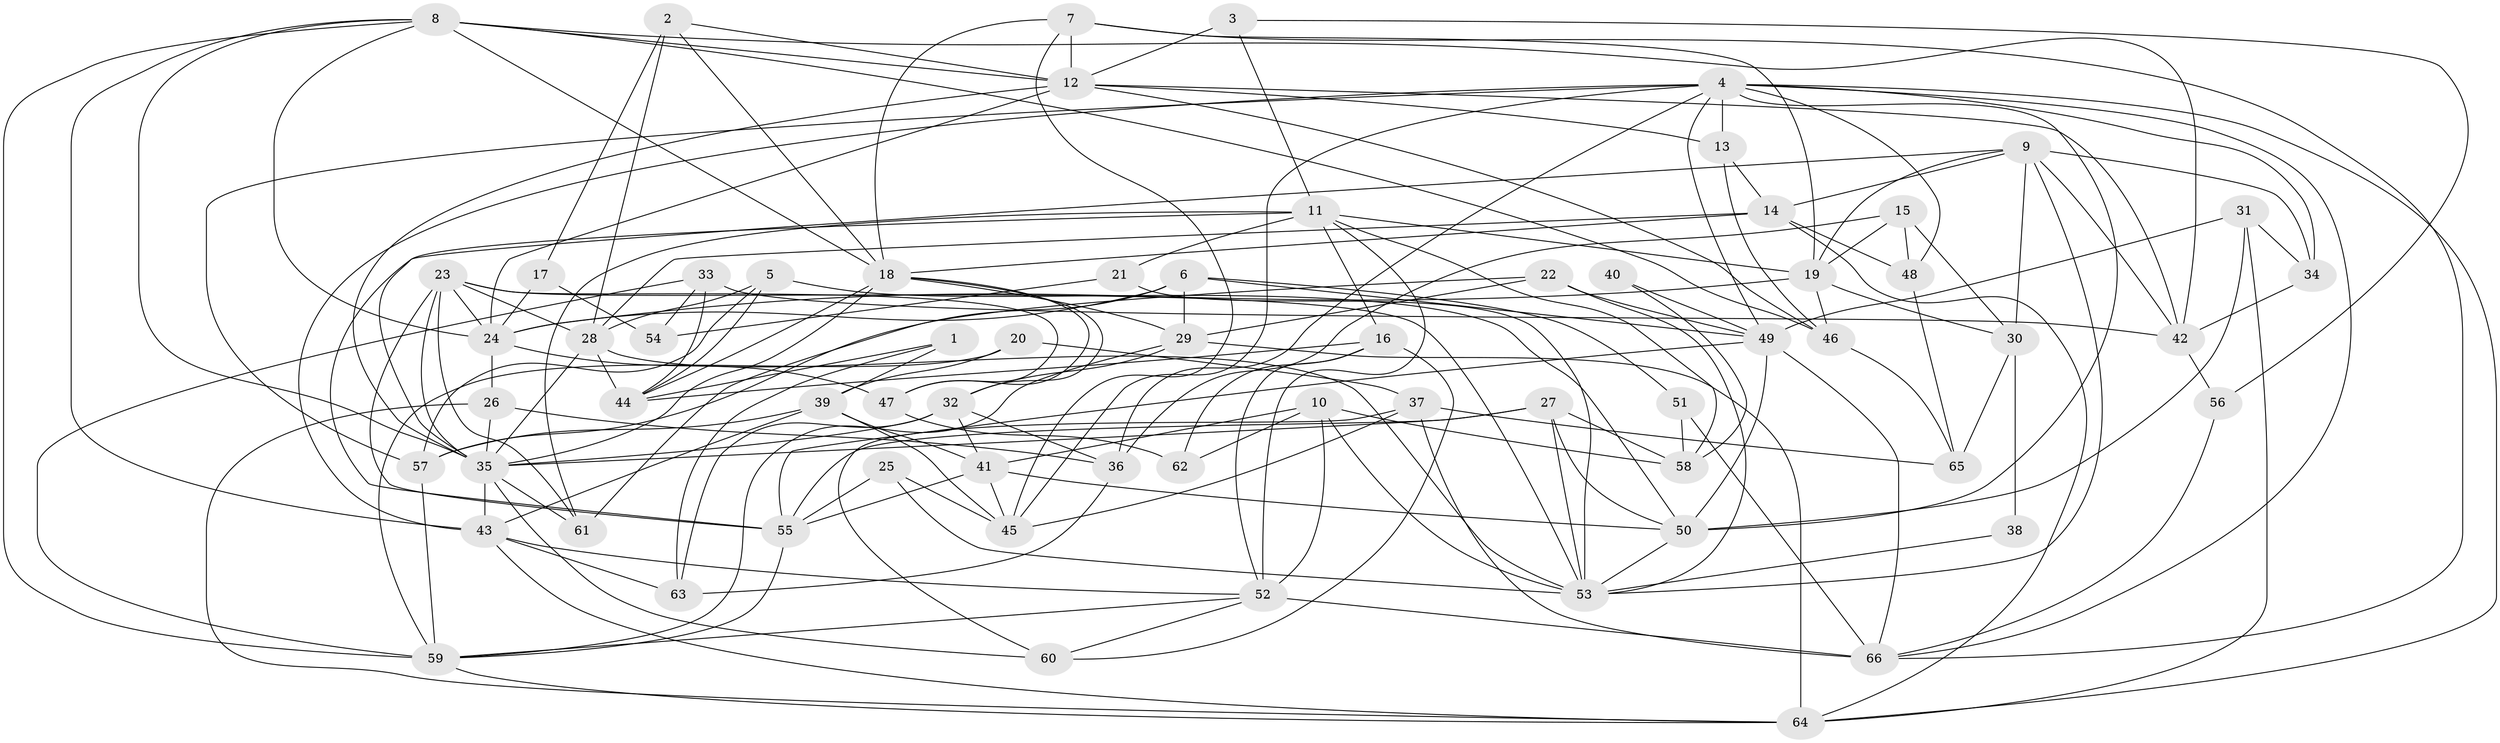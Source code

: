 // original degree distribution, {3: 0.2748091603053435, 5: 0.16030534351145037, 4: 0.2748091603053435, 6: 0.0916030534351145, 2: 0.13740458015267176, 7: 0.03816793893129771, 8: 0.022900763358778626}
// Generated by graph-tools (version 1.1) at 2025/37/03/04/25 23:37:05]
// undirected, 66 vertices, 179 edges
graph export_dot {
  node [color=gray90,style=filled];
  1;
  2;
  3;
  4;
  5;
  6;
  7;
  8;
  9;
  10;
  11;
  12;
  13;
  14;
  15;
  16;
  17;
  18;
  19;
  20;
  21;
  22;
  23;
  24;
  25;
  26;
  27;
  28;
  29;
  30;
  31;
  32;
  33;
  34;
  35;
  36;
  37;
  38;
  39;
  40;
  41;
  42;
  43;
  44;
  45;
  46;
  47;
  48;
  49;
  50;
  51;
  52;
  53;
  54;
  55;
  56;
  57;
  58;
  59;
  60;
  61;
  62;
  63;
  64;
  65;
  66;
  1 -- 39 [weight=1.0];
  1 -- 44 [weight=1.0];
  1 -- 63 [weight=1.0];
  2 -- 12 [weight=1.0];
  2 -- 17 [weight=1.0];
  2 -- 18 [weight=1.0];
  2 -- 28 [weight=1.0];
  3 -- 11 [weight=1.0];
  3 -- 12 [weight=1.0];
  3 -- 56 [weight=1.0];
  4 -- 13 [weight=1.0];
  4 -- 34 [weight=1.0];
  4 -- 36 [weight=1.0];
  4 -- 43 [weight=1.0];
  4 -- 45 [weight=1.0];
  4 -- 48 [weight=1.0];
  4 -- 49 [weight=1.0];
  4 -- 50 [weight=1.0];
  4 -- 57 [weight=1.0];
  4 -- 64 [weight=1.0];
  4 -- 66 [weight=1.0];
  5 -- 28 [weight=1.0];
  5 -- 44 [weight=1.0];
  5 -- 50 [weight=1.0];
  5 -- 57 [weight=1.0];
  6 -- 24 [weight=1.0];
  6 -- 29 [weight=1.0];
  6 -- 49 [weight=2.0];
  6 -- 51 [weight=1.0];
  6 -- 61 [weight=1.0];
  7 -- 12 [weight=1.0];
  7 -- 18 [weight=1.0];
  7 -- 19 [weight=1.0];
  7 -- 45 [weight=1.0];
  7 -- 66 [weight=1.0];
  8 -- 12 [weight=1.0];
  8 -- 18 [weight=1.0];
  8 -- 24 [weight=1.0];
  8 -- 35 [weight=1.0];
  8 -- 42 [weight=1.0];
  8 -- 43 [weight=1.0];
  8 -- 46 [weight=1.0];
  8 -- 59 [weight=1.0];
  9 -- 14 [weight=1.0];
  9 -- 19 [weight=1.0];
  9 -- 30 [weight=2.0];
  9 -- 34 [weight=1.0];
  9 -- 35 [weight=1.0];
  9 -- 42 [weight=1.0];
  9 -- 53 [weight=1.0];
  10 -- 41 [weight=1.0];
  10 -- 52 [weight=1.0];
  10 -- 53 [weight=1.0];
  10 -- 58 [weight=1.0];
  10 -- 62 [weight=1.0];
  11 -- 16 [weight=1.0];
  11 -- 19 [weight=1.0];
  11 -- 21 [weight=2.0];
  11 -- 52 [weight=1.0];
  11 -- 55 [weight=1.0];
  11 -- 58 [weight=1.0];
  11 -- 61 [weight=1.0];
  12 -- 13 [weight=1.0];
  12 -- 24 [weight=1.0];
  12 -- 35 [weight=1.0];
  12 -- 42 [weight=1.0];
  12 -- 46 [weight=1.0];
  13 -- 14 [weight=1.0];
  13 -- 46 [weight=1.0];
  14 -- 18 [weight=1.0];
  14 -- 28 [weight=1.0];
  14 -- 48 [weight=1.0];
  14 -- 64 [weight=1.0];
  15 -- 19 [weight=1.0];
  15 -- 30 [weight=1.0];
  15 -- 36 [weight=1.0];
  15 -- 48 [weight=1.0];
  16 -- 44 [weight=1.0];
  16 -- 52 [weight=1.0];
  16 -- 60 [weight=1.0];
  16 -- 62 [weight=1.0];
  17 -- 24 [weight=1.0];
  17 -- 54 [weight=1.0];
  18 -- 29 [weight=1.0];
  18 -- 32 [weight=1.0];
  18 -- 35 [weight=1.0];
  18 -- 44 [weight=1.0];
  18 -- 47 [weight=1.0];
  19 -- 24 [weight=2.0];
  19 -- 30 [weight=1.0];
  19 -- 46 [weight=2.0];
  20 -- 37 [weight=1.0];
  20 -- 39 [weight=1.0];
  20 -- 59 [weight=1.0];
  21 -- 53 [weight=1.0];
  21 -- 54 [weight=1.0];
  22 -- 29 [weight=1.0];
  22 -- 49 [weight=1.0];
  22 -- 53 [weight=1.0];
  22 -- 57 [weight=1.0];
  23 -- 24 [weight=1.0];
  23 -- 28 [weight=1.0];
  23 -- 35 [weight=1.0];
  23 -- 47 [weight=1.0];
  23 -- 53 [weight=1.0];
  23 -- 55 [weight=1.0];
  23 -- 61 [weight=1.0];
  24 -- 26 [weight=1.0];
  24 -- 47 [weight=1.0];
  25 -- 45 [weight=1.0];
  25 -- 53 [weight=1.0];
  25 -- 55 [weight=1.0];
  26 -- 35 [weight=1.0];
  26 -- 36 [weight=1.0];
  26 -- 64 [weight=1.0];
  27 -- 35 [weight=1.0];
  27 -- 50 [weight=1.0];
  27 -- 53 [weight=1.0];
  27 -- 55 [weight=1.0];
  27 -- 58 [weight=3.0];
  28 -- 35 [weight=1.0];
  28 -- 44 [weight=1.0];
  28 -- 53 [weight=1.0];
  29 -- 32 [weight=1.0];
  29 -- 59 [weight=1.0];
  29 -- 64 [weight=1.0];
  30 -- 38 [weight=1.0];
  30 -- 65 [weight=1.0];
  31 -- 34 [weight=1.0];
  31 -- 49 [weight=2.0];
  31 -- 50 [weight=1.0];
  31 -- 64 [weight=1.0];
  32 -- 35 [weight=1.0];
  32 -- 36 [weight=1.0];
  32 -- 41 [weight=1.0];
  32 -- 63 [weight=1.0];
  33 -- 42 [weight=2.0];
  33 -- 44 [weight=1.0];
  33 -- 54 [weight=1.0];
  33 -- 59 [weight=1.0];
  34 -- 42 [weight=1.0];
  35 -- 43 [weight=1.0];
  35 -- 60 [weight=1.0];
  35 -- 61 [weight=1.0];
  36 -- 63 [weight=1.0];
  37 -- 45 [weight=1.0];
  37 -- 60 [weight=1.0];
  37 -- 65 [weight=2.0];
  37 -- 66 [weight=1.0];
  38 -- 53 [weight=1.0];
  39 -- 41 [weight=1.0];
  39 -- 43 [weight=1.0];
  39 -- 45 [weight=1.0];
  39 -- 57 [weight=1.0];
  40 -- 49 [weight=2.0];
  40 -- 58 [weight=1.0];
  41 -- 45 [weight=1.0];
  41 -- 50 [weight=1.0];
  41 -- 55 [weight=1.0];
  42 -- 56 [weight=2.0];
  43 -- 52 [weight=1.0];
  43 -- 63 [weight=1.0];
  43 -- 64 [weight=1.0];
  46 -- 65 [weight=1.0];
  47 -- 62 [weight=1.0];
  48 -- 65 [weight=2.0];
  49 -- 50 [weight=1.0];
  49 -- 55 [weight=1.0];
  49 -- 66 [weight=1.0];
  50 -- 53 [weight=1.0];
  51 -- 58 [weight=1.0];
  51 -- 66 [weight=1.0];
  52 -- 59 [weight=1.0];
  52 -- 60 [weight=1.0];
  52 -- 66 [weight=2.0];
  55 -- 59 [weight=1.0];
  56 -- 66 [weight=1.0];
  57 -- 59 [weight=1.0];
  59 -- 64 [weight=1.0];
}
